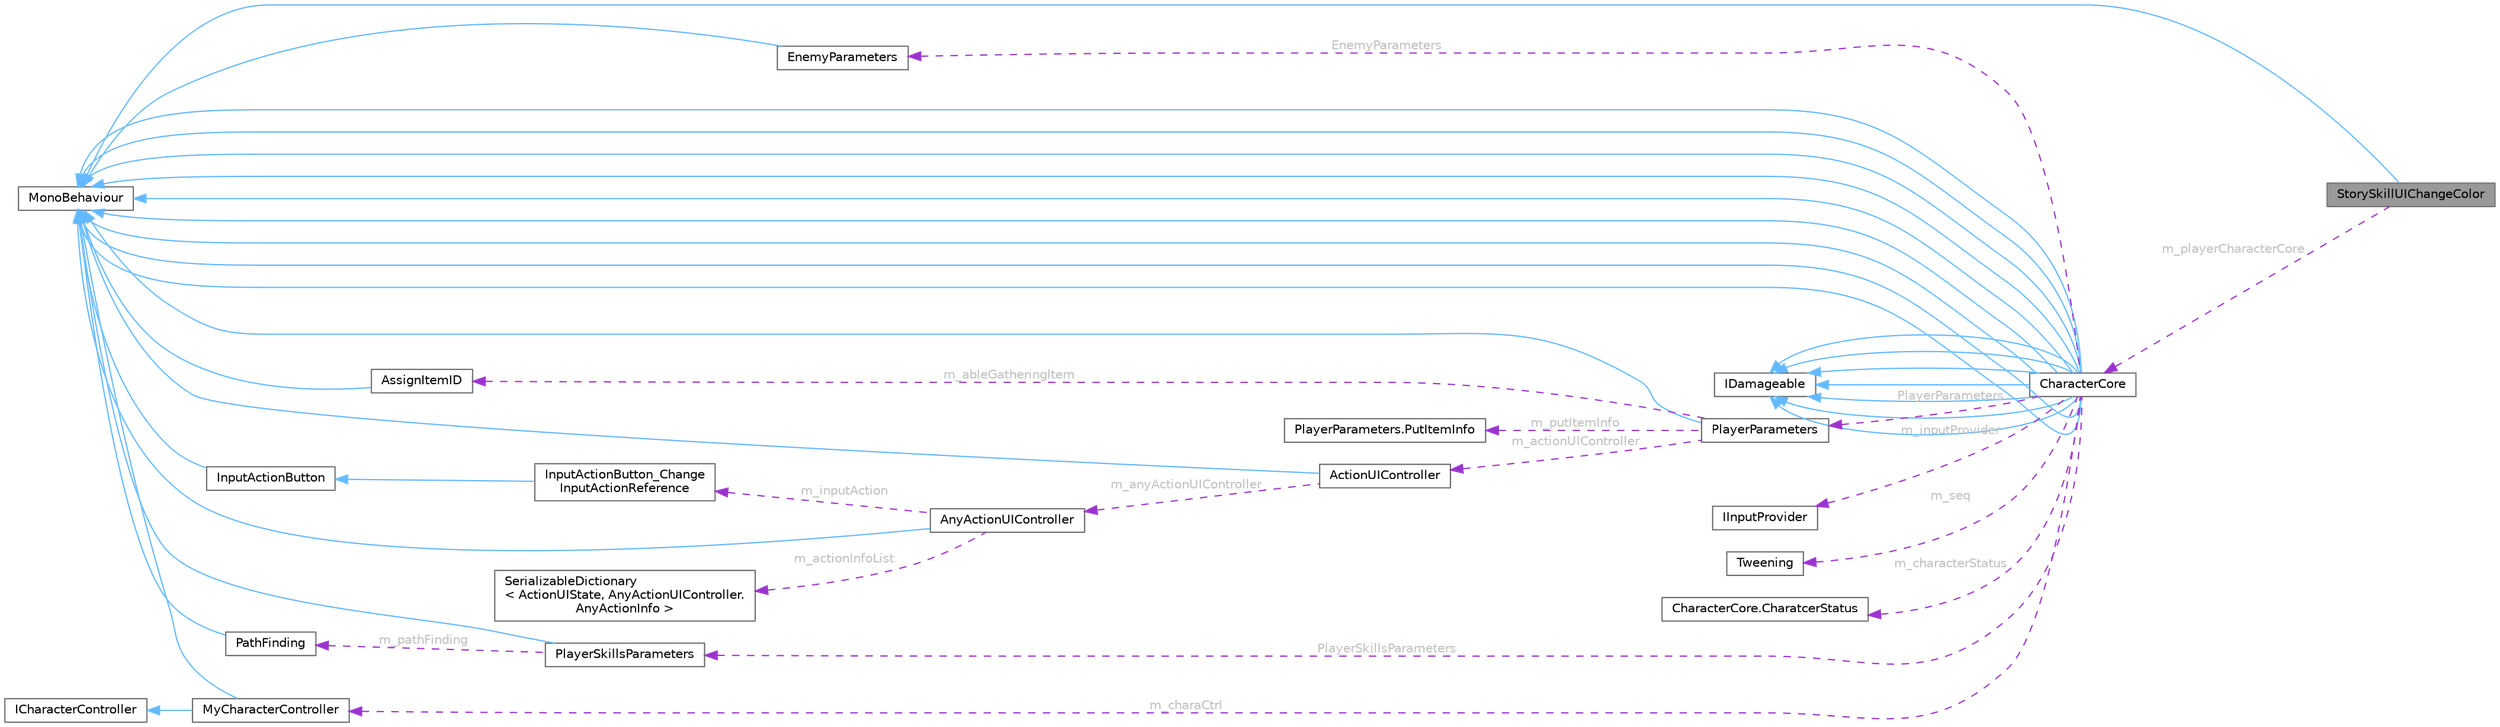 digraph "StorySkillUIChangeColor"
{
 // LATEX_PDF_SIZE
  bgcolor="transparent";
  edge [fontname=Helvetica,fontsize=10,labelfontname=Helvetica,labelfontsize=10];
  node [fontname=Helvetica,fontsize=10,shape=box,height=0.2,width=0.4];
  rankdir="LR";
  Node1 [id="Node000001",label="StorySkillUIChangeColor",height=0.2,width=0.4,color="gray40", fillcolor="grey60", style="filled", fontcolor="black",tooltip=" "];
  Node2 -> Node1 [id="edge1_Node000001_Node000002",dir="back",color="steelblue1",style="solid",tooltip=" "];
  Node2 [id="Node000002",label="MonoBehaviour",height=0.2,width=0.4,color="gray40", fillcolor="white", style="filled",tooltip=" "];
  Node3 -> Node1 [id="edge2_Node000001_Node000003",dir="back",color="darkorchid3",style="dashed",tooltip=" ",label=" m_playerCharacterCore",fontcolor="grey" ];
  Node3 [id="Node000003",label="CharacterCore",height=0.2,width=0.4,color="gray40", fillcolor="white", style="filled",URL="$class_character_core.html",tooltip=" "];
  Node2 -> Node3 [id="edge3_Node000003_Node000002",dir="back",color="steelblue1",style="solid",tooltip=" "];
  Node4 -> Node3 [id="edge4_Node000003_Node000004",dir="back",color="steelblue1",style="solid",tooltip=" "];
  Node4 [id="Node000004",label="IDamageable",height=0.2,width=0.4,color="gray40", fillcolor="white", style="filled",URL="$interface_i_damageable.html",tooltip=" "];
  Node2 -> Node3 [id="edge5_Node000003_Node000002",dir="back",color="steelblue1",style="solid",tooltip=" "];
  Node4 -> Node3 [id="edge6_Node000003_Node000004",dir="back",color="steelblue1",style="solid",tooltip=" "];
  Node2 -> Node3 [id="edge7_Node000003_Node000002",dir="back",color="steelblue1",style="solid",tooltip=" "];
  Node4 -> Node3 [id="edge8_Node000003_Node000004",dir="back",color="steelblue1",style="solid",tooltip=" "];
  Node2 -> Node3 [id="edge9_Node000003_Node000002",dir="back",color="steelblue1",style="solid",tooltip=" "];
  Node4 -> Node3 [id="edge10_Node000003_Node000004",dir="back",color="steelblue1",style="solid",tooltip=" "];
  Node2 -> Node3 [id="edge11_Node000003_Node000002",dir="back",color="steelblue1",style="solid",tooltip=" "];
  Node4 -> Node3 [id="edge12_Node000003_Node000004",dir="back",color="steelblue1",style="solid",tooltip=" "];
  Node2 -> Node3 [id="edge13_Node000003_Node000002",dir="back",color="steelblue1",style="solid",tooltip=" "];
  Node4 -> Node3 [id="edge14_Node000003_Node000004",dir="back",color="steelblue1",style="solid",tooltip=" "];
  Node2 -> Node3 [id="edge15_Node000003_Node000002",dir="back",color="steelblue1",style="solid",tooltip=" "];
  Node4 -> Node3 [id="edge16_Node000003_Node000004",dir="back",color="steelblue1",style="solid",tooltip=" "];
  Node2 -> Node3 [id="edge17_Node000003_Node000002",dir="back",color="steelblue1",style="solid",tooltip=" "];
  Node2 -> Node3 [id="edge18_Node000003_Node000002",dir="back",color="steelblue1",style="solid",tooltip=" "];
  Node5 -> Node3 [id="edge19_Node000003_Node000005",dir="back",color="darkorchid3",style="dashed",tooltip=" ",label=" m_charaCtrl",fontcolor="grey" ];
  Node5 [id="Node000005",label="MyCharacterController",height=0.2,width=0.4,color="gray40", fillcolor="white", style="filled",URL="$class_my_character_controller.html",tooltip=" "];
  Node2 -> Node5 [id="edge20_Node000005_Node000002",dir="back",color="steelblue1",style="solid",tooltip=" "];
  Node6 -> Node5 [id="edge21_Node000005_Node000006",dir="back",color="steelblue1",style="solid",tooltip=" "];
  Node6 [id="Node000006",label="ICharacterController",height=0.2,width=0.4,color="gray40", fillcolor="white", style="filled",tooltip=" "];
  Node7 -> Node3 [id="edge22_Node000003_Node000007",dir="back",color="darkorchid3",style="dashed",tooltip=" ",label=" m_inputProvider",fontcolor="grey" ];
  Node7 [id="Node000007",label="IInputProvider",height=0.2,width=0.4,color="gray40", fillcolor="white", style="filled",URL="$interface_i_input_provider.html",tooltip=" "];
  Node8 -> Node3 [id="edge23_Node000003_Node000008",dir="back",color="darkorchid3",style="dashed",tooltip=" ",label=" m_seq",fontcolor="grey" ];
  Node8 [id="Node000008",label="Tweening",height=0.2,width=0.4,color="gray40", fillcolor="white", style="filled",tooltip=" "];
  Node9 -> Node3 [id="edge24_Node000003_Node000009",dir="back",color="darkorchid3",style="dashed",tooltip=" ",label=" m_characterStatus",fontcolor="grey" ];
  Node9 [id="Node000009",label="CharacterCore.CharatcerStatus",height=0.2,width=0.4,color="gray40", fillcolor="white", style="filled",URL="$struct_character_core_1_1_charatcer_status.html",tooltip=" "];
  Node10 -> Node3 [id="edge25_Node000003_Node000010",dir="back",color="darkorchid3",style="dashed",tooltip=" ",label=" PlayerParameters",fontcolor="grey" ];
  Node10 [id="Node000010",label="PlayerParameters",height=0.2,width=0.4,color="gray40", fillcolor="white", style="filled",URL="$class_player_parameters.html",tooltip=" "];
  Node2 -> Node10 [id="edge26_Node000010_Node000002",dir="back",color="steelblue1",style="solid",tooltip=" "];
  Node11 -> Node10 [id="edge27_Node000010_Node000011",dir="back",color="darkorchid3",style="dashed",tooltip=" ",label=" m_putItemInfo",fontcolor="grey" ];
  Node11 [id="Node000011",label="PlayerParameters.PutItemInfo",height=0.2,width=0.4,color="gray40", fillcolor="white", style="filled",URL="$struct_player_parameters_1_1_put_item_info.html",tooltip=" "];
  Node12 -> Node10 [id="edge28_Node000010_Node000012",dir="back",color="darkorchid3",style="dashed",tooltip=" ",label=" m_ableGatheringItem",fontcolor="grey" ];
  Node12 [id="Node000012",label="AssignItemID",height=0.2,width=0.4,color="gray40", fillcolor="white", style="filled",URL="$class_assign_item_i_d.html",tooltip=" "];
  Node2 -> Node12 [id="edge29_Node000012_Node000002",dir="back",color="steelblue1",style="solid",tooltip=" "];
  Node13 -> Node10 [id="edge30_Node000010_Node000013",dir="back",color="darkorchid3",style="dashed",tooltip=" ",label=" m_actionUIController",fontcolor="grey" ];
  Node13 [id="Node000013",label="ActionUIController",height=0.2,width=0.4,color="gray40", fillcolor="white", style="filled",URL="$class_action_u_i_controller.html",tooltip=" "];
  Node2 -> Node13 [id="edge31_Node000013_Node000002",dir="back",color="steelblue1",style="solid",tooltip=" "];
  Node14 -> Node13 [id="edge32_Node000013_Node000014",dir="back",color="darkorchid3",style="dashed",tooltip=" ",label=" m_anyActionUIController",fontcolor="grey" ];
  Node14 [id="Node000014",label="AnyActionUIController",height=0.2,width=0.4,color="gray40", fillcolor="white", style="filled",URL="$class_any_action_u_i_controller.html",tooltip="アイテムを拾ったり、インタラクトする際のUI表示を制御するクラス"];
  Node2 -> Node14 [id="edge33_Node000014_Node000002",dir="back",color="steelblue1",style="solid",tooltip=" "];
  Node15 -> Node14 [id="edge34_Node000014_Node000015",dir="back",color="darkorchid3",style="dashed",tooltip=" ",label=" m_inputAction",fontcolor="grey" ];
  Node15 [id="Node000015",label="InputActionButton_Change\lInputActionReference",height=0.2,width=0.4,color="gray40", fillcolor="white", style="filled",URL="$class_input_action_button___change_input_action_reference.html",tooltip=" "];
  Node16 -> Node15 [id="edge35_Node000015_Node000016",dir="back",color="steelblue1",style="solid",tooltip=" "];
  Node16 [id="Node000016",label="InputActionButton",height=0.2,width=0.4,color="gray40", fillcolor="white", style="filled",URL="$class_input_action_button.html",tooltip=" "];
  Node2 -> Node16 [id="edge36_Node000016_Node000002",dir="back",color="steelblue1",style="solid",tooltip=" "];
  Node17 -> Node14 [id="edge37_Node000014_Node000017",dir="back",color="darkorchid3",style="dashed",tooltip=" ",label=" m_actionInfoList",fontcolor="grey" ];
  Node17 [id="Node000017",label="SerializableDictionary\l\< ActionUIState, AnyActionUIController.\lAnyActionInfo \>",height=0.2,width=0.4,color="gray40", fillcolor="white", style="filled",URL="$class_serializable_dictionary.html",tooltip=" "];
  Node18 -> Node3 [id="edge38_Node000003_Node000018",dir="back",color="darkorchid3",style="dashed",tooltip=" ",label=" EnemyParameters",fontcolor="grey" ];
  Node18 [id="Node000018",label="EnemyParameters",height=0.2,width=0.4,color="gray40", fillcolor="white", style="filled",URL="$class_enemy_parameters.html",tooltip=" "];
  Node2 -> Node18 [id="edge39_Node000018_Node000002",dir="back",color="steelblue1",style="solid",tooltip=" "];
  Node19 -> Node3 [id="edge40_Node000003_Node000019",dir="back",color="darkorchid3",style="dashed",tooltip=" ",label=" PlayerSkillsParameters",fontcolor="grey" ];
  Node19 [id="Node000019",label="PlayerSkillsParameters",height=0.2,width=0.4,color="gray40", fillcolor="white", style="filled",URL="$class_player_skills_parameters.html",tooltip=" "];
  Node2 -> Node19 [id="edge41_Node000019_Node000002",dir="back",color="steelblue1",style="solid",tooltip=" "];
  Node20 -> Node19 [id="edge42_Node000019_Node000020",dir="back",color="darkorchid3",style="dashed",tooltip=" ",label=" m_pathFinding",fontcolor="grey" ];
  Node20 [id="Node000020",label="PathFinding",height=0.2,width=0.4,color="gray40", fillcolor="white", style="filled",URL="$class_path_finding.html",tooltip=" "];
  Node2 -> Node20 [id="edge43_Node000020_Node000002",dir="back",color="steelblue1",style="solid",tooltip=" "];
}
